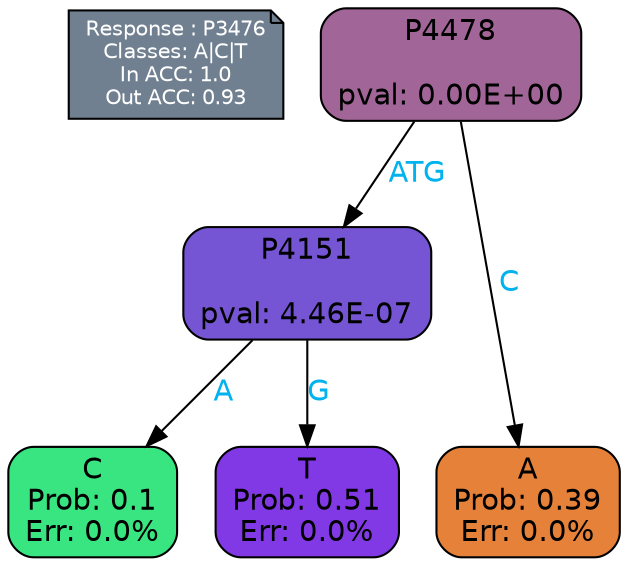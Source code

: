 digraph Tree {
node [shape=box, style="filled, rounded", color="black", fontname=helvetica] ;
graph [ranksep=equally, splines=polylines, bgcolor=transparent, dpi=600] ;
edge [fontname=helvetica] ;
LEGEND [label="Response : P3476
Classes: A|C|T
In ACC: 1.0
Out ACC: 0.93
",shape=note,align=left,style=filled,fillcolor="slategray",fontcolor="white",fontsize=10];1 [label="P4478

pval: 0.00E+00", fillcolor="#a16697"] ;
2 [label="P4151

pval: 4.46E-07", fillcolor="#7555d4"] ;
3 [label="C
Prob: 0.1
Err: 0.0%", fillcolor="#39e581"] ;
4 [label="T
Prob: 0.51
Err: 0.0%", fillcolor="#8139e5"] ;
5 [label="A
Prob: 0.39
Err: 0.0%", fillcolor="#e58139"] ;
1 -> 2 [label="ATG",fontcolor=deepskyblue2] ;
1 -> 5 [label="C",fontcolor=deepskyblue2] ;
2 -> 3 [label="A",fontcolor=deepskyblue2] ;
2 -> 4 [label="G",fontcolor=deepskyblue2] ;
{rank = same; 3;4;5;}{rank = same; LEGEND;1;}}